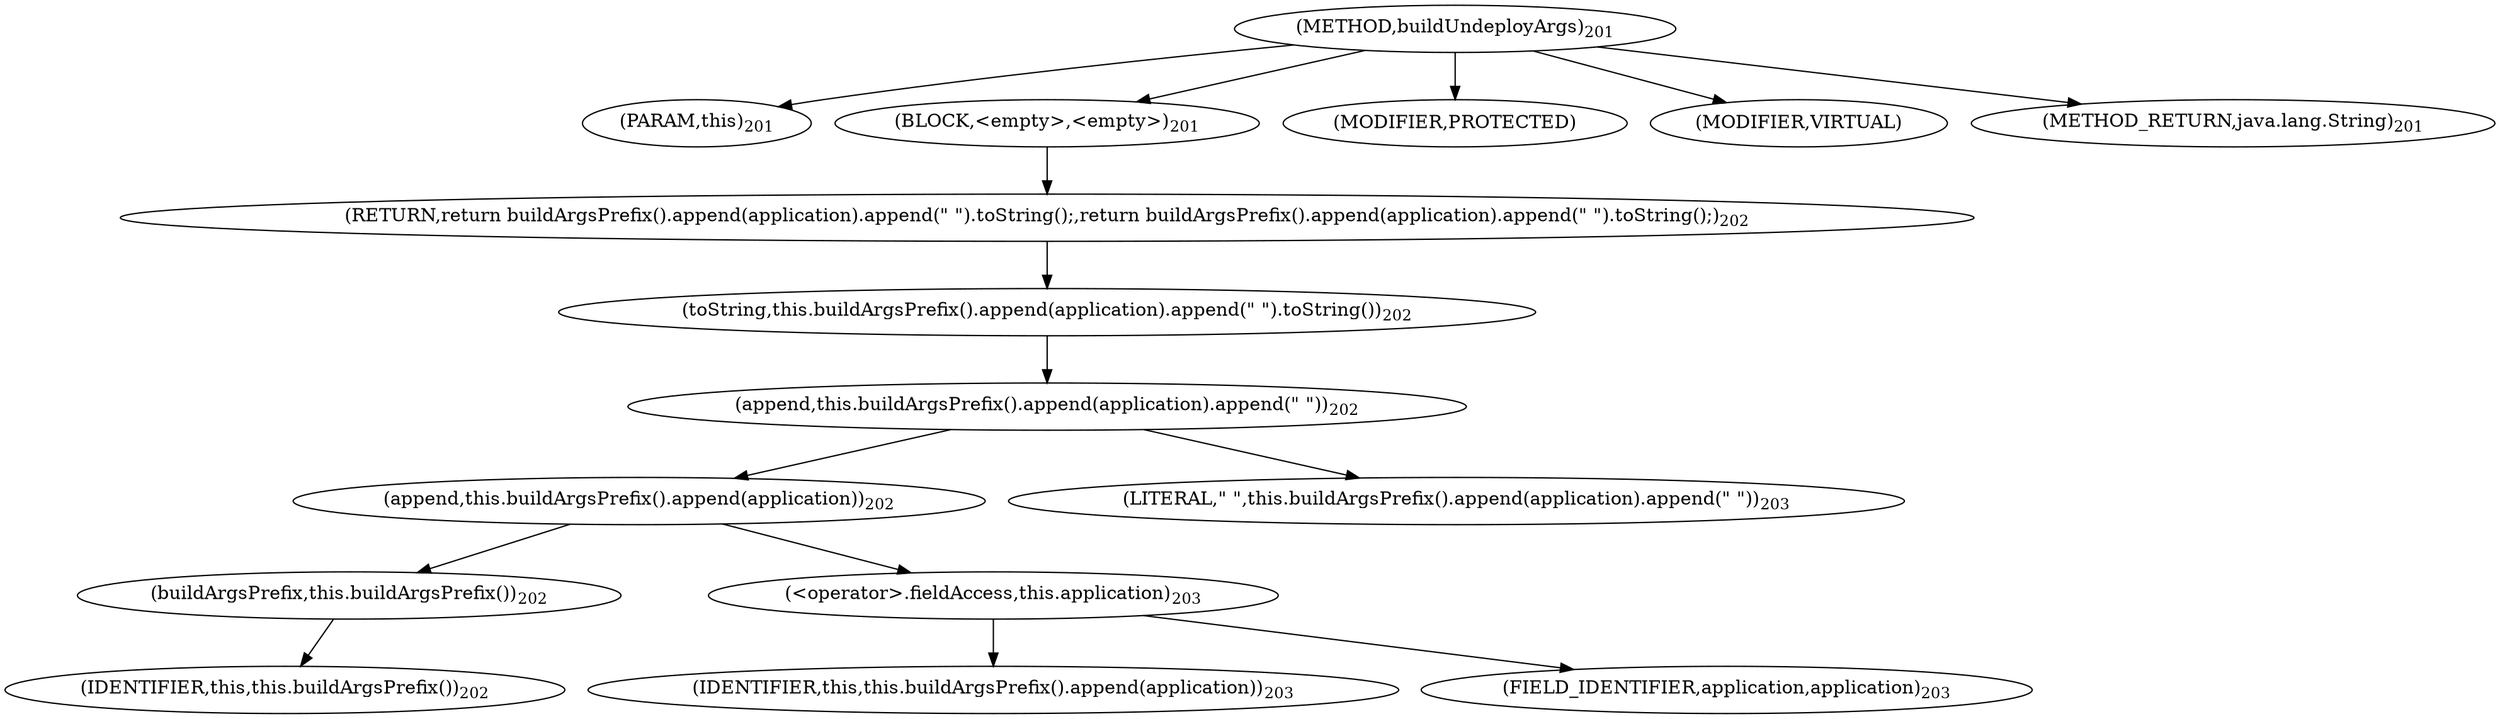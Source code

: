 digraph "buildUndeployArgs" {  
"394" [label = <(METHOD,buildUndeployArgs)<SUB>201</SUB>> ]
"31" [label = <(PARAM,this)<SUB>201</SUB>> ]
"395" [label = <(BLOCK,&lt;empty&gt;,&lt;empty&gt;)<SUB>201</SUB>> ]
"396" [label = <(RETURN,return buildArgsPrefix().append(application).append(&quot; &quot;).toString();,return buildArgsPrefix().append(application).append(&quot; &quot;).toString();)<SUB>202</SUB>> ]
"397" [label = <(toString,this.buildArgsPrefix().append(application).append(&quot; &quot;).toString())<SUB>202</SUB>> ]
"398" [label = <(append,this.buildArgsPrefix().append(application).append(&quot; &quot;))<SUB>202</SUB>> ]
"399" [label = <(append,this.buildArgsPrefix().append(application))<SUB>202</SUB>> ]
"400" [label = <(buildArgsPrefix,this.buildArgsPrefix())<SUB>202</SUB>> ]
"30" [label = <(IDENTIFIER,this,this.buildArgsPrefix())<SUB>202</SUB>> ]
"401" [label = <(&lt;operator&gt;.fieldAccess,this.application)<SUB>203</SUB>> ]
"402" [label = <(IDENTIFIER,this,this.buildArgsPrefix().append(application))<SUB>203</SUB>> ]
"403" [label = <(FIELD_IDENTIFIER,application,application)<SUB>203</SUB>> ]
"404" [label = <(LITERAL,&quot; &quot;,this.buildArgsPrefix().append(application).append(&quot; &quot;))<SUB>203</SUB>> ]
"405" [label = <(MODIFIER,PROTECTED)> ]
"406" [label = <(MODIFIER,VIRTUAL)> ]
"407" [label = <(METHOD_RETURN,java.lang.String)<SUB>201</SUB>> ]
  "394" -> "31" 
  "394" -> "395" 
  "394" -> "405" 
  "394" -> "406" 
  "394" -> "407" 
  "395" -> "396" 
  "396" -> "397" 
  "397" -> "398" 
  "398" -> "399" 
  "398" -> "404" 
  "399" -> "400" 
  "399" -> "401" 
  "400" -> "30" 
  "401" -> "402" 
  "401" -> "403" 
}
